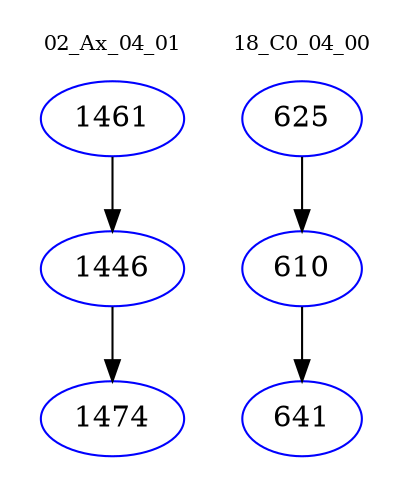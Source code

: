 digraph{
subgraph cluster_0 {
color = white
label = "02_Ax_04_01";
fontsize=10;
T0_1461 [label="1461", color="blue"]
T0_1461 -> T0_1446 [color="black"]
T0_1446 [label="1446", color="blue"]
T0_1446 -> T0_1474 [color="black"]
T0_1474 [label="1474", color="blue"]
}
subgraph cluster_1 {
color = white
label = "18_C0_04_00";
fontsize=10;
T1_625 [label="625", color="blue"]
T1_625 -> T1_610 [color="black"]
T1_610 [label="610", color="blue"]
T1_610 -> T1_641 [color="black"]
T1_641 [label="641", color="blue"]
}
}
